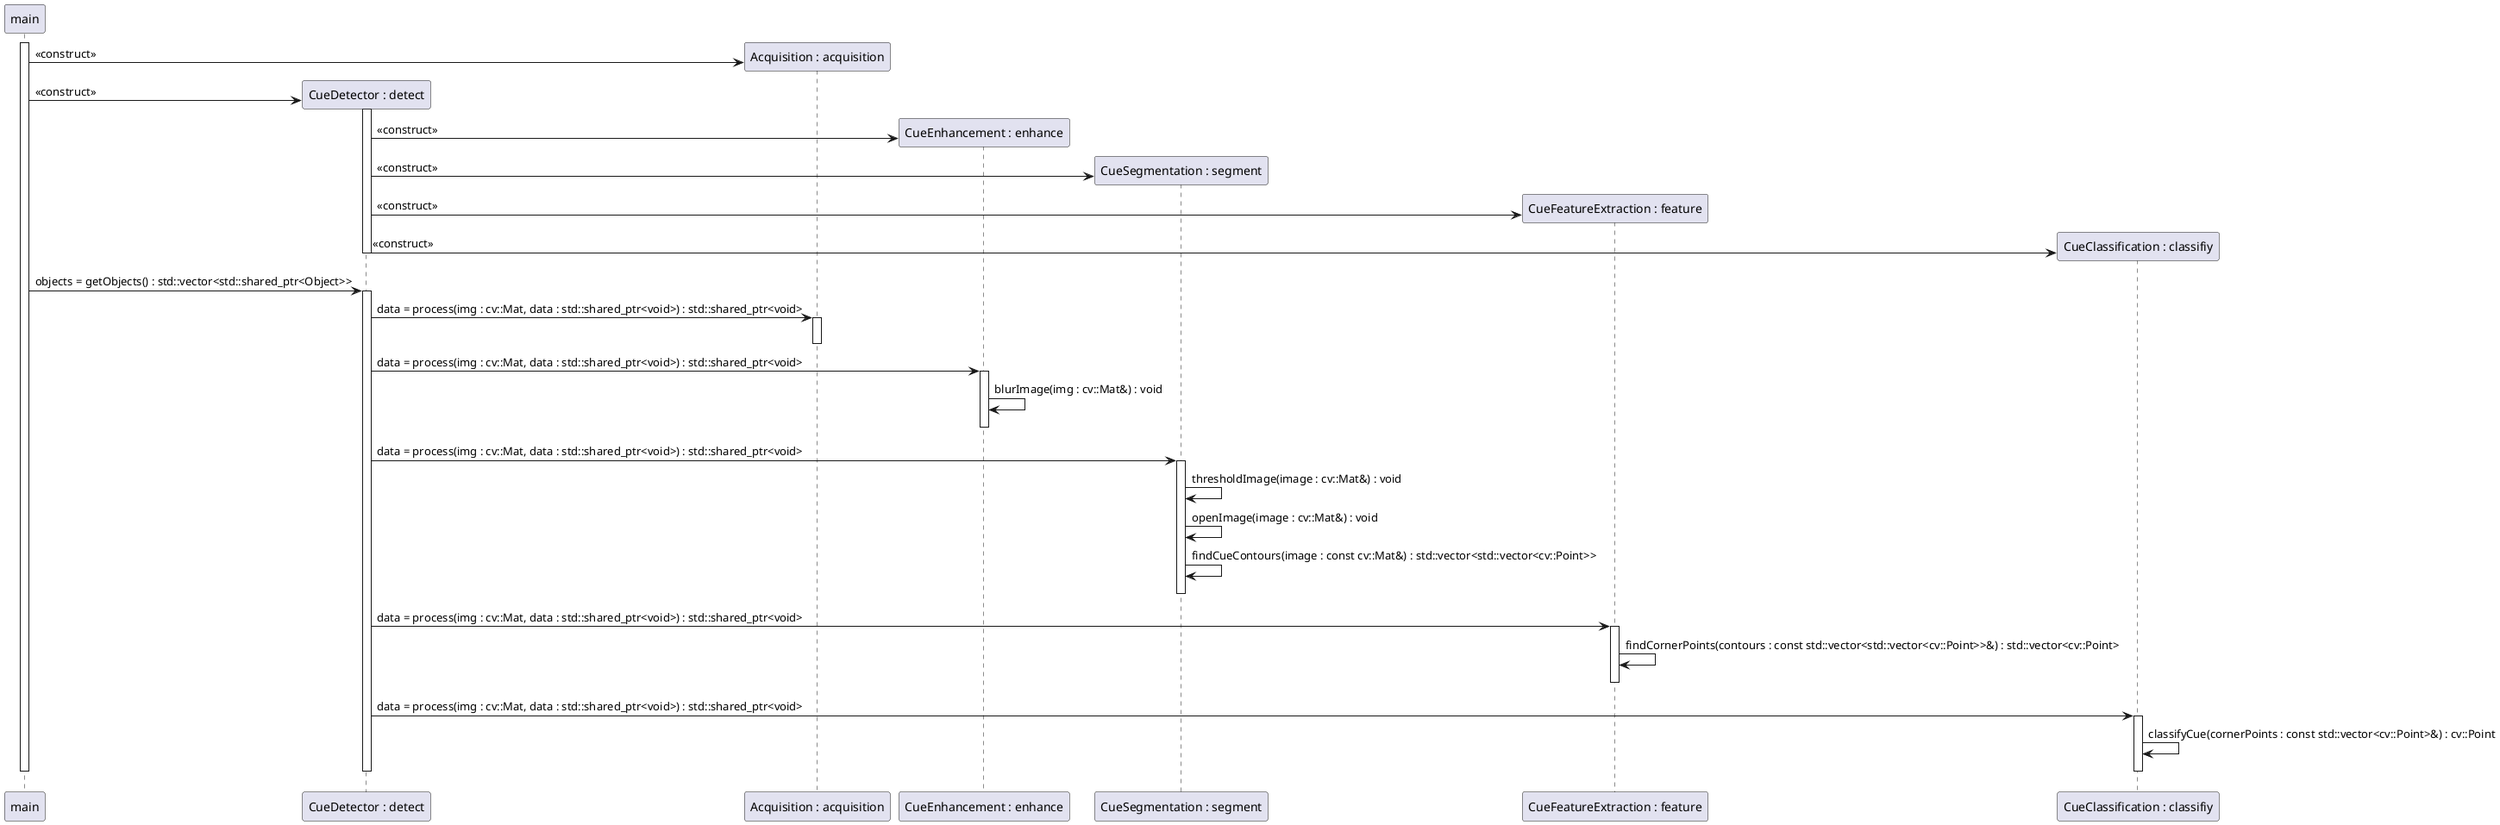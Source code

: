 @startuml

participant main as "main"
participant detect as "CueDetector : detect"
participant acq as "Acquisition : acquisition"
participant enh as "CueEnhancement : enhance"
participant seg as "CueSegmentation : segment"
participant fea as "CueFeatureExtraction : feature"
participant cla as "CueClassification : classifiy"

activate main
create acq
main -> acq : <<construct>>

create detect
main -> detect : <<construct>>
activate detect

create enh
detect -> enh : <<construct>>

create seg
detect -> seg : <<construct>>

create fea
detect -> fea : <<construct>>

create cla
detect -> cla : <<construct>>
deactivate detect

main -> detect : objects = getObjects() : std::vector<std::shared_ptr<Object>>
activate detect

detect -> acq : data = process(img : cv::Mat, data : std::shared_ptr<void>) : std::shared_ptr<void>
activate acq
deactivate acq

detect -> enh : data = process(img : cv::Mat, data : std::shared_ptr<void>) : std::shared_ptr<void>
activate enh
enh -> enh : blurImage(img : cv::Mat&) : void
enh -[hidden]> enh
deactivate enh

detect -> seg : data = process(img : cv::Mat, data : std::shared_ptr<void>) : std::shared_ptr<void>
activate seg
seg -> seg : thresholdImage(image : cv::Mat&) : void
seg -> seg : openImage(image : cv::Mat&) : void
seg -> seg : findCueContours(image : const cv::Mat&) : std::vector<std::vector<cv::Point>>
seg -[hidden]> seg 
deactivate seg

detect -> fea : data = process(img : cv::Mat, data : std::shared_ptr<void>) : std::shared_ptr<void>
activate fea
fea -> fea : findCornerPoints(contours : const std::vector<std::vector<cv::Point>>&) : std::vector<cv::Point>
fea -[hidden]> fea
deactivate fea


detect -> cla : data = process(img : cv::Mat, data : std::shared_ptr<void>) : std::shared_ptr<void>
activate cla
cla -> cla : classifyCue(cornerPoints : const std::vector<cv::Point>&) : cv::Point
cla -[hidden]> cla
deactivate cla

deactivate detect
deactivate main

@enduml